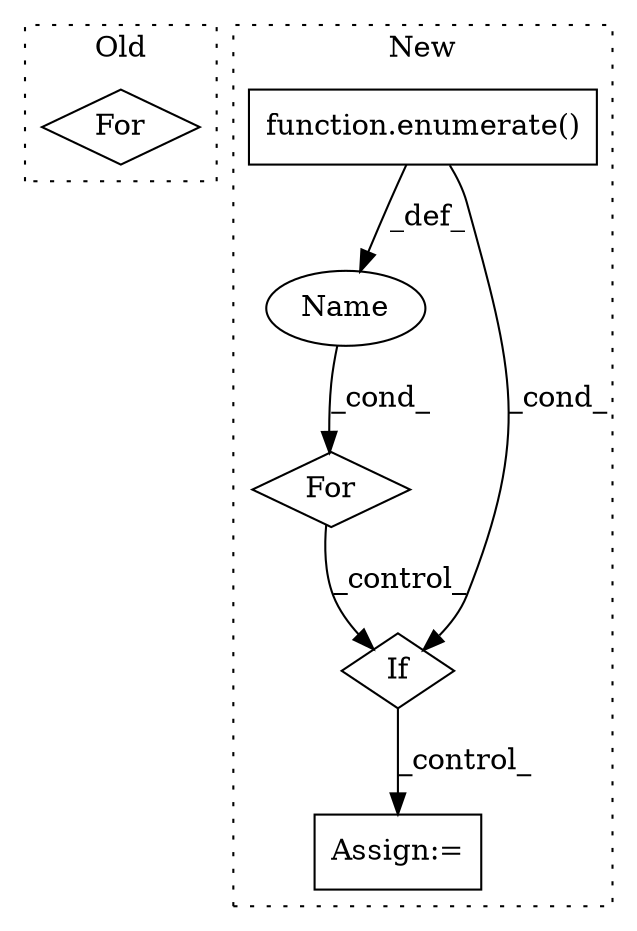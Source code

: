 digraph G {
subgraph cluster0 {
1 [label="For" a="107" s="11076,11108" l="4,54" shape="diamond"];
label = "Old";
style="dotted";
}
subgraph cluster1 {
2 [label="function.enumerate()" a="75" s="6534,6580" l="10,1" shape="box"];
3 [label="For" a="107" s="6505,6581" l="4,14" shape="diamond"];
4 [label="Assign:=" a="68" s="6926" l="3" shape="box"];
5 [label="Name" a="87" s="6509" l="1" shape="ellipse"];
6 [label="If" a="96" s="6872,6893" l="3,18" shape="diamond"];
label = "New";
style="dotted";
}
2 -> 5 [label="_def_"];
2 -> 6 [label="_cond_"];
3 -> 6 [label="_control_"];
5 -> 3 [label="_cond_"];
6 -> 4 [label="_control_"];
}